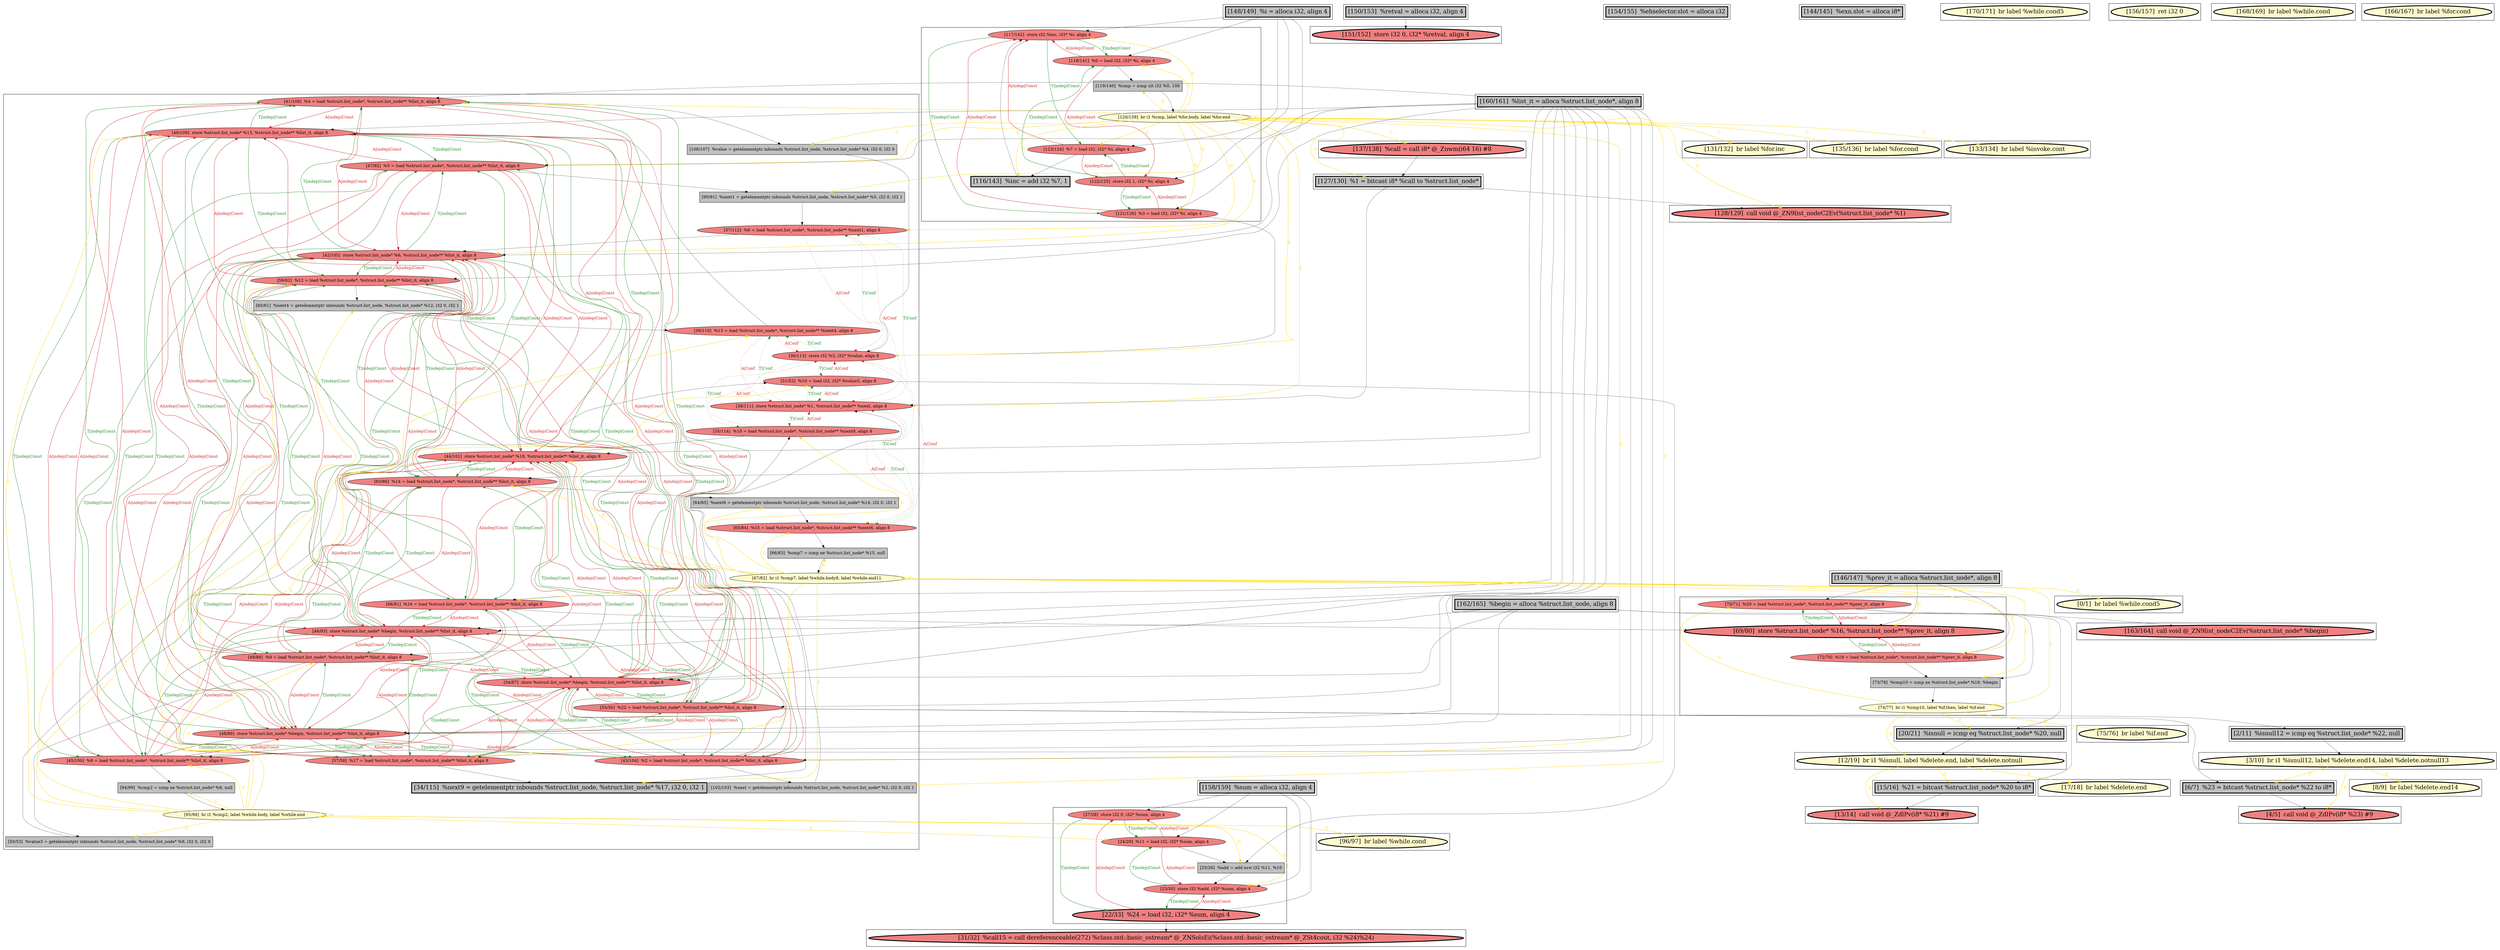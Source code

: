 
digraph G {



node325->node326 [style=solid,color=forestgreen,label="T|indep|Const",penwidth=1.0,fontcolor=forestgreen ]
node364->node381 [style=solid,color=firebrick3,label="A|indep|Const",penwidth=1.0,fontcolor=firebrick3 ]
node379->node372 [style=solid,color=firebrick3,label="A|indep|Const",penwidth=1.0,fontcolor=firebrick3 ]
node381->node364 [style=solid,color=forestgreen,label="T|indep|Const",penwidth=1.0,fontcolor=forestgreen ]
node372->node379 [style=solid,color=forestgreen,label="T|indep|Const",penwidth=1.0,fontcolor=forestgreen ]
node382->node381 [style=solid,color=firebrick3,label="A|indep|Const",penwidth=1.0,fontcolor=firebrick3 ]
node381->node382 [style=solid,color=forestgreen,label="T|indep|Const",penwidth=1.0,fontcolor=forestgreen ]
node385->node380 [style=solid,color=firebrick3,label="A|indep|Const",penwidth=1.0,fontcolor=firebrick3 ]
node327->node329 [style=solid,color=forestgreen,label="T|indep|Const",penwidth=1.0,fontcolor=forestgreen ]
node329->node327 [style=solid,color=firebrick3,label="A|indep|Const",penwidth=1.0,fontcolor=firebrick3 ]
node384->node361 [style=dotted,color=firebrick3,label="A|Conf",penwidth=1.0,fontcolor=firebrick3 ]
node366->node361 [style=dotted,color=firebrick3,label="A|Conf",penwidth=1.0,fontcolor=firebrick3 ]
node369->node364 [style=solid,color=forestgreen,label="T|indep|Const",penwidth=1.0,fontcolor=forestgreen ]
node371->node386 [style=solid,color=firebrick3,label="A|indep|Const",penwidth=1.0,fontcolor=firebrick3 ]
node361->node384 [style=dotted,color=forestgreen,label="T|Conf",penwidth=1.0,fontcolor=forestgreen ]
node325->node323 [style=solid,color=forestgreen,label="T|indep|Const",penwidth=1.0,fontcolor=forestgreen ]
node323->node325 [style=solid,color=firebrick3,label="A|indep|Const",penwidth=1.0,fontcolor=firebrick3 ]
node369->node367 [style=solid,color=forestgreen,label="T|indep|Const",penwidth=1.0,fontcolor=forestgreen ]
node367->node369 [style=solid,color=firebrick3,label="A|indep|Const",penwidth=1.0,fontcolor=firebrick3 ]
node364->node372 [style=solid,color=firebrick3,label="A|indep|Const",penwidth=1.0,fontcolor=firebrick3 ]
node381->node379 [style=solid,color=forestgreen,label="T|indep|Const",penwidth=1.0,fontcolor=forestgreen ]
node361->node359 [style=dotted,color=forestgreen,label="T|Conf",penwidth=1.0,fontcolor=forestgreen ]
node320->node364 [style=solid,color=gold,label="C",penwidth=1.0,fontcolor=gold ]
node379->node381 [style=solid,color=firebrick3,label="A|indep|Const",penwidth=1.0,fontcolor=firebrick3 ]
node331->node330 [style=solid,color=forestgreen,label="T|indep|Const",penwidth=1.0,fontcolor=forestgreen ]
node330->node331 [style=solid,color=firebrick3,label="A|indep|Const",penwidth=1.0,fontcolor=firebrick3 ]
node378->node361 [style=dotted,color=firebrick3,label="A|Conf",penwidth=1.0,fontcolor=firebrick3 ]
node385->node381 [style=solid,color=firebrick3,label="A|indep|Const",penwidth=1.0,fontcolor=firebrick3 ]
node371->node381 [style=solid,color=firebrick3,label="A|indep|Const",penwidth=1.0,fontcolor=firebrick3 ]
node339->node338 [style=solid,color=firebrick3,label="A|indep|Const",penwidth=1.0,fontcolor=firebrick3 ]
node362->node384 [style=dotted,color=forestgreen,label="T|Conf",penwidth=1.0,fontcolor=forestgreen ]
node332->node364 [style=solid,color=black,label="",penwidth=0.5,fontcolor=black ]
node375->node367 [style=solid,color=forestgreen,label="T|indep|Const",penwidth=1.0,fontcolor=forestgreen ]
node332->node379 [style=solid,color=black,label="",penwidth=0.5,fontcolor=black ]
node393->node353 [style=solid,color=black,label="",penwidth=0.5,fontcolor=black ]
node359->node380 [style=solid,color=black,label="",penwidth=0.5,fontcolor=black ]
node366->node368 [style=solid,color=black,label="",penwidth=0.5,fontcolor=black ]
node337->node389 [style=solid,color=gold,label="C",penwidth=1.0,fontcolor=gold ]
node387->node372 [style=solid,color=firebrick3,label="A|indep|Const",penwidth=1.0,fontcolor=firebrick3 ]
node332->node370 [style=solid,color=black,label="",penwidth=0.5,fontcolor=black ]
node375->node364 [style=solid,color=forestgreen,label="T|indep|Const",penwidth=1.0,fontcolor=forestgreen ]
node382->node357 [style=solid,color=black,label="",penwidth=0.5,fontcolor=black ]
node354->node362 [style=solid,color=black,label="",penwidth=0.5,fontcolor=black ]
node321->node325 [style=solid,color=firebrick3,label="A|indep|Const",penwidth=1.0,fontcolor=firebrick3 ]
node326->node325 [style=solid,color=firebrick3,label="A|indep|Const",penwidth=1.0,fontcolor=firebrick3 ]
node369->node371 [style=solid,color=forestgreen,label="T|indep|Const",penwidth=1.0,fontcolor=forestgreen ]
node325->node321 [style=solid,color=forestgreen,label="T|indep|Const",penwidth=1.0,fontcolor=forestgreen ]
node315->node339 [style=solid,color=black,label="",penwidth=0.5,fontcolor=black ]
node321->node322 [style=solid,color=black,label="",penwidth=0.5,fontcolor=black ]
node376->node378 [style=solid,color=black,label="",penwidth=0.5,fontcolor=black ]
node369->node387 [style=solid,color=forestgreen,label="T|indep|Const",penwidth=1.0,fontcolor=forestgreen ]
node387->node369 [style=solid,color=firebrick3,label="A|indep|Const",penwidth=1.0,fontcolor=firebrick3 ]
node396->node311 [style=solid,color=black,label="",penwidth=0.5,fontcolor=black ]
node332->node369 [style=solid,color=black,label="",penwidth=0.5,fontcolor=black ]
node381->node385 [style=solid,color=forestgreen,label="T|indep|Const",penwidth=1.0,fontcolor=forestgreen ]
node387->node363 [style=solid,color=black,label="",penwidth=0.5,fontcolor=black ]
node356->node384 [style=solid,color=black,label="",penwidth=0.5,fontcolor=black ]
node358->node359 [style=solid,color=black,label="",penwidth=0.5,fontcolor=black ]
node395->node396 [style=solid,color=gold,label="C",penwidth=1.0,fontcolor=gold ]
node375->node379 [style=solid,color=forestgreen,label="T|indep|Const",penwidth=1.0,fontcolor=forestgreen ]
node330->node388 [style=solid,color=black,label="",penwidth=0.5,fontcolor=black ]
node389->node390 [style=solid,color=black,label="",penwidth=0.5,fontcolor=black ]
node367->node396 [style=solid,color=black,label="",penwidth=0.5,fontcolor=black ]
node332->node386 [style=solid,color=black,label="",penwidth=0.5,fontcolor=black ]
node384->node381 [style=solid,color=black,label="",penwidth=0.5,fontcolor=black ]
node374->node338 [style=solid,color=gold,label="C",penwidth=1.0,fontcolor=gold ]
node377->node373 [style=solid,color=gold,label="C",penwidth=1.0,fontcolor=gold ]
node377->node365 [style=solid,color=gold,label="C",penwidth=1.0,fontcolor=gold ]
node375->node370 [style=solid,color=forestgreen,label="T|indep|Const",penwidth=1.0,fontcolor=forestgreen ]
node370->node375 [style=solid,color=firebrick3,label="A|indep|Const",penwidth=1.0,fontcolor=firebrick3 ]
node386->node383 [style=solid,color=forestgreen,label="T|indep|Const",penwidth=1.0,fontcolor=forestgreen ]
node332->node387 [style=solid,color=black,label="",penwidth=0.5,fontcolor=black ]
node320->node361 [style=solid,color=gold,label="C",penwidth=1.0,fontcolor=gold ]
node332->node381 [style=solid,color=black,label="",penwidth=0.5,fontcolor=black ]
node329->node331 [style=solid,color=firebrick3,label="A|indep|Const",penwidth=1.0,fontcolor=firebrick3 ]
node367->node375 [style=solid,color=firebrick3,label="A|indep|Const",penwidth=1.0,fontcolor=firebrick3 ]
node324->node326 [style=solid,color=forestgreen,label="T|indep|Const",penwidth=1.0,fontcolor=forestgreen ]
node383->node381 [style=solid,color=firebrick3,label="A|indep|Const",penwidth=1.0,fontcolor=firebrick3 ]
node382->node369 [style=solid,color=firebrick3,label="A|indep|Const",penwidth=1.0,fontcolor=firebrick3 ]
node367->node381 [style=solid,color=firebrick3,label="A|indep|Const",penwidth=1.0,fontcolor=firebrick3 ]
node380->node373 [style=solid,color=forestgreen,label="T|indep|Const",penwidth=1.0,fontcolor=forestgreen ]
node378->node362 [style=dotted,color=firebrick3,label="A|Conf",penwidth=1.0,fontcolor=firebrick3 ]
node370->node380 [style=solid,color=firebrick3,label="A|indep|Const",penwidth=1.0,fontcolor=firebrick3 ]
node362->node378 [style=dotted,color=forestgreen,label="T|Conf",penwidth=1.0,fontcolor=forestgreen ]
node382->node386 [style=solid,color=firebrick3,label="A|indep|Const",penwidth=1.0,fontcolor=firebrick3 ]
node372->node364 [style=solid,color=forestgreen,label="T|indep|Const",penwidth=1.0,fontcolor=forestgreen ]
node382->node372 [style=solid,color=firebrick3,label="A|indep|Const",penwidth=1.0,fontcolor=firebrick3 ]
node360->node362 [style=dotted,color=firebrick3,label="A|Conf",penwidth=1.0,fontcolor=firebrick3 ]
node380->node371 [style=solid,color=forestgreen,label="T|indep|Const",penwidth=1.0,fontcolor=forestgreen ]
node369->node383 [style=solid,color=forestgreen,label="T|indep|Const",penwidth=1.0,fontcolor=forestgreen ]
node320->node325 [style=solid,color=gold,label="C",penwidth=1.0,fontcolor=gold ]
node344->node335 [style=solid,color=black,label="",penwidth=0.5,fontcolor=black ]
node383->node372 [style=solid,color=firebrick3,label="A|indep|Const",penwidth=1.0,fontcolor=firebrick3 ]
node387->node375 [style=solid,color=firebrick3,label="A|indep|Const",penwidth=1.0,fontcolor=firebrick3 ]
node380->node367 [style=solid,color=forestgreen,label="T|indep|Const",penwidth=1.0,fontcolor=forestgreen ]
node386->node385 [style=solid,color=forestgreen,label="T|indep|Const",penwidth=1.0,fontcolor=forestgreen ]
node373->node381 [style=solid,color=firebrick3,label="A|indep|Const",penwidth=1.0,fontcolor=firebrick3 ]
node382->node375 [style=solid,color=firebrick3,label="A|indep|Const",penwidth=1.0,fontcolor=firebrick3 ]
node386->node379 [style=solid,color=forestgreen,label="T|indep|Const",penwidth=1.0,fontcolor=forestgreen ]
node320->node351 [style=solid,color=gold,label="C",penwidth=1.0,fontcolor=gold ]
node377->node363 [style=solid,color=gold,label="C",penwidth=1.0,fontcolor=gold ]
node385->node386 [style=solid,color=firebrick3,label="A|indep|Const",penwidth=1.0,fontcolor=firebrick3 ]
node316->node325 [style=solid,color=black,label="",penwidth=0.5,fontcolor=black ]
node386->node370 [style=solid,color=forestgreen,label="T|indep|Const",penwidth=1.0,fontcolor=forestgreen ]
node352->node393 [style=solid,color=black,label="",penwidth=0.5,fontcolor=black ]
node320->node354 [style=solid,color=gold,label="C",penwidth=1.0,fontcolor=gold ]
node370->node386 [style=solid,color=firebrick3,label="A|indep|Const",penwidth=1.0,fontcolor=firebrick3 ]
node379->node380 [style=solid,color=firebrick3,label="A|indep|Const",penwidth=1.0,fontcolor=firebrick3 ]
node369->node373 [style=solid,color=forestgreen,label="T|indep|Const",penwidth=1.0,fontcolor=forestgreen ]
node380->node370 [style=solid,color=forestgreen,label="T|indep|Const",penwidth=1.0,fontcolor=forestgreen ]
node380->node364 [style=solid,color=forestgreen,label="T|indep|Const",penwidth=1.0,fontcolor=forestgreen ]
node380->node387 [style=solid,color=forestgreen,label="T|indep|Const",penwidth=1.0,fontcolor=forestgreen ]
node332->node371 [style=solid,color=black,label="",penwidth=0.5,fontcolor=black ]
node373->node369 [style=solid,color=firebrick3,label="A|indep|Const",penwidth=1.0,fontcolor=firebrick3 ]
node379->node375 [style=solid,color=firebrick3,label="A|indep|Const",penwidth=1.0,fontcolor=firebrick3 ]
node320->node323 [style=solid,color=gold,label="C",penwidth=1.0,fontcolor=gold ]
node375->node373 [style=solid,color=forestgreen,label="T|indep|Const",penwidth=1.0,fontcolor=forestgreen ]
node327->node330 [style=solid,color=forestgreen,label="T|indep|Const",penwidth=1.0,fontcolor=forestgreen ]
node371->node380 [style=solid,color=firebrick3,label="A|indep|Const",penwidth=1.0,fontcolor=firebrick3 ]
node360->node361 [style=dotted,color=firebrick3,label="A|Conf",penwidth=1.0,fontcolor=firebrick3 ]
node374->node336 [style=solid,color=gold,label="C",penwidth=1.0,fontcolor=gold ]
node386->node367 [style=solid,color=forestgreen,label="T|indep|Const",penwidth=1.0,fontcolor=forestgreen ]
node320->node357 [style=solid,color=gold,label="C",penwidth=1.0,fontcolor=gold ]
node380->node379 [style=solid,color=forestgreen,label="T|indep|Const",penwidth=1.0,fontcolor=forestgreen ]
node383->node369 [style=solid,color=firebrick3,label="A|indep|Const",penwidth=1.0,fontcolor=firebrick3 ]
node390->node394 [style=solid,color=gold,label="C",penwidth=1.0,fontcolor=gold ]
node316->node323 [style=solid,color=black,label="",penwidth=0.5,fontcolor=black ]
node318->node395 [style=solid,color=black,label="",penwidth=0.5,fontcolor=black ]
node377->node377 [style=solid,color=gold,label="C",penwidth=1.0,fontcolor=gold ]
node368->node374 [style=solid,color=black,label="",penwidth=0.5,fontcolor=black ]
node362->node366 [style=dotted,color=forestgreen,label="T|Conf",penwidth=1.0,fontcolor=forestgreen ]
node395->node342 [style=solid,color=gold,label="C",penwidth=1.0,fontcolor=gold ]
node386->node382 [style=solid,color=forestgreen,label="T|indep|Const",penwidth=1.0,fontcolor=forestgreen ]
node320->node380 [style=solid,color=gold,label="C",penwidth=1.0,fontcolor=gold ]
node320->node322 [style=solid,color=gold,label="C",penwidth=1.0,fontcolor=gold ]
node385->node369 [style=solid,color=firebrick3,label="A|indep|Const",penwidth=1.0,fontcolor=firebrick3 ]
node373->node375 [style=solid,color=firebrick3,label="A|indep|Const",penwidth=1.0,fontcolor=firebrick3 ]
node366->node362 [style=dotted,color=firebrick3,label="A|Conf",penwidth=1.0,fontcolor=firebrick3 ]
node372->node387 [style=solid,color=forestgreen,label="T|indep|Const",penwidth=1.0,fontcolor=forestgreen ]
node316->node324 [style=solid,color=black,label="",penwidth=0.5,fontcolor=black ]
node372->node383 [style=solid,color=forestgreen,label="T|indep|Const",penwidth=1.0,fontcolor=forestgreen ]
node320->node321 [style=solid,color=gold,label="C",penwidth=1.0,fontcolor=gold ]
node383->node358 [style=solid,color=black,label="",penwidth=0.5,fontcolor=black ]
node374->node374 [style=solid,color=gold,label="C",penwidth=1.0,fontcolor=gold ]
node320->node382 [style=solid,color=gold,label="C",penwidth=1.0,fontcolor=gold ]
node364->node369 [style=solid,color=firebrick3,label="A|indep|Const",penwidth=1.0,fontcolor=firebrick3 ]
node338->node336 [style=solid,color=forestgreen,label="T|indep|Const",penwidth=1.0,fontcolor=forestgreen ]
node375->node383 [style=solid,color=forestgreen,label="T|indep|Const",penwidth=1.0,fontcolor=forestgreen ]
node374->node372 [style=solid,color=gold,label="C",penwidth=1.0,fontcolor=gold ]
node320->node347 [style=solid,color=gold,label="C",penwidth=1.0,fontcolor=gold ]
node332->node382 [style=solid,color=black,label="",penwidth=0.5,fontcolor=black ]
node320->node353 [style=solid,color=gold,label="C",penwidth=1.0,fontcolor=gold ]
node377->node379 [style=solid,color=gold,label="C",penwidth=1.0,fontcolor=gold ]
node369->node382 [style=solid,color=forestgreen,label="T|indep|Const",penwidth=1.0,fontcolor=forestgreen ]
node374->node366 [style=solid,color=gold,label="C",penwidth=1.0,fontcolor=gold ]
node320->node352 [style=solid,color=gold,label="C",penwidth=1.0,fontcolor=gold ]
node374->node341 [style=solid,color=gold,label="C",penwidth=1.0,fontcolor=gold ]
node374->node335 [style=solid,color=gold,label="C",penwidth=1.0,fontcolor=gold ]
node361->node378 [style=dotted,color=forestgreen,label="T|Conf",penwidth=1.0,fontcolor=forestgreen ]
node320->node393 [style=solid,color=gold,label="C",penwidth=1.0,fontcolor=gold ]
node320->node358 [style=solid,color=gold,label="C",penwidth=1.0,fontcolor=gold ]
node332->node385 [style=solid,color=black,label="",penwidth=0.5,fontcolor=black ]
node355->node366 [style=solid,color=black,label="",penwidth=0.5,fontcolor=black ]
node337->node333 [style=solid,color=gold,label="C",penwidth=1.0,fontcolor=gold ]
node390->node314 [style=solid,color=gold,label="C",penwidth=1.0,fontcolor=gold ]
node367->node380 [style=solid,color=firebrick3,label="A|indep|Const",penwidth=1.0,fontcolor=firebrick3 ]
node365->node377 [style=solid,color=black,label="",penwidth=0.5,fontcolor=black ]
node374->node337 [style=solid,color=gold,label="C",penwidth=1.0,fontcolor=gold ]
node374->node376 [style=solid,color=gold,label="C",penwidth=1.0,fontcolor=gold ]
node373->node356 [style=solid,color=black,label="",penwidth=0.5,fontcolor=black ]
node322->node325 [style=solid,color=black,label="",penwidth=0.5,fontcolor=black ]
node374->node355 [style=solid,color=gold,label="C",penwidth=1.0,fontcolor=gold ]
node377->node360 [style=solid,color=gold,label="C",penwidth=1.0,fontcolor=gold ]
node381->node370 [style=solid,color=forestgreen,label="T|indep|Const",penwidth=1.0,fontcolor=forestgreen ]
node320->node362 [style=solid,color=gold,label="C",penwidth=1.0,fontcolor=gold ]
node374->node370 [style=solid,color=gold,label="C",penwidth=1.0,fontcolor=gold ]
node387->node386 [style=solid,color=firebrick3,label="A|indep|Const",penwidth=1.0,fontcolor=firebrick3 ]
node377->node384 [style=solid,color=gold,label="C",penwidth=1.0,fontcolor=gold ]
node326->node324 [style=solid,color=firebrick3,label="A|indep|Const",penwidth=1.0,fontcolor=firebrick3 ]
node377->node328 [style=solid,color=gold,label="C",penwidth=1.0,fontcolor=gold ]
node346->node329 [style=solid,color=black,label="",penwidth=0.5,fontcolor=black ]
node357->node361 [style=solid,color=black,label="",penwidth=0.5,fontcolor=black ]
node395->node311 [style=solid,color=gold,label="C",penwidth=1.0,fontcolor=gold ]
node381->node383 [style=solid,color=forestgreen,label="T|indep|Const",penwidth=1.0,fontcolor=forestgreen ]
node377->node349 [style=solid,color=gold,label="C",penwidth=1.0,fontcolor=gold ]
node359->node361 [style=dotted,color=firebrick3,label="A|Conf",penwidth=1.0,fontcolor=firebrick3 ]
node320->node383 [style=solid,color=gold,label="C",penwidth=1.0,fontcolor=gold ]
node385->node372 [style=solid,color=firebrick3,label="A|indep|Const",penwidth=1.0,fontcolor=firebrick3 ]
node377->node329 [style=solid,color=gold,label="C",penwidth=1.0,fontcolor=gold ]
node361->node360 [style=dotted,color=forestgreen,label="T|Conf",penwidth=1.0,fontcolor=forestgreen ]
node337->node390 [style=solid,color=gold,label="C",penwidth=1.0,fontcolor=gold ]
node324->node321 [style=solid,color=forestgreen,label="T|indep|Const",penwidth=1.0,fontcolor=forestgreen ]
node381->node367 [style=solid,color=forestgreen,label="T|indep|Const",penwidth=1.0,fontcolor=forestgreen ]
node316->node326 [style=solid,color=black,label="",penwidth=0.5,fontcolor=black ]
node337->node339 [style=solid,color=gold,label="C",penwidth=1.0,fontcolor=gold ]
node373->node372 [style=solid,color=firebrick3,label="A|indep|Const",penwidth=1.0,fontcolor=firebrick3 ]
node332->node375 [style=solid,color=black,label="",penwidth=0.5,fontcolor=black ]
node377->node381 [style=solid,color=gold,label="C",penwidth=1.0,fontcolor=gold ]
node331->node329 [style=solid,color=forestgreen,label="T|indep|Const",penwidth=1.0,fontcolor=forestgreen ]
node377->node331 [style=solid,color=gold,label="C",penwidth=1.0,fontcolor=gold ]
node390->node392 [style=solid,color=gold,label="C",penwidth=1.0,fontcolor=gold ]
node369->node385 [style=solid,color=forestgreen,label="T|indep|Const",penwidth=1.0,fontcolor=forestgreen ]
node386->node373 [style=solid,color=forestgreen,label="T|indep|Const",penwidth=1.0,fontcolor=forestgreen ]
node372->node385 [style=solid,color=forestgreen,label="T|indep|Const",penwidth=1.0,fontcolor=forestgreen ]
node379->node386 [style=solid,color=firebrick3,label="A|indep|Const",penwidth=1.0,fontcolor=firebrick3 ]
node372->node382 [style=solid,color=forestgreen,label="T|indep|Const",penwidth=1.0,fontcolor=forestgreen ]
node370->node355 [style=solid,color=black,label="",penwidth=0.5,fontcolor=black ]
node335->node337 [style=solid,color=black,label="",penwidth=0.5,fontcolor=black ]
node383->node375 [style=solid,color=firebrick3,label="A|indep|Const",penwidth=1.0,fontcolor=firebrick3 ]
node362->node359 [style=dotted,color=forestgreen,label="T|Conf",penwidth=1.0,fontcolor=forestgreen ]
node385->node338 [style=solid,color=black,label="",penwidth=0.5,fontcolor=black ]
node316->node321 [style=solid,color=black,label="",penwidth=0.5,fontcolor=black ]
node377->node387 [style=solid,color=gold,label="C",penwidth=1.0,fontcolor=gold ]
node379->node369 [style=solid,color=firebrick3,label="A|indep|Const",penwidth=1.0,fontcolor=firebrick3 ]
node344->node386 [style=solid,color=black,label="",penwidth=0.5,fontcolor=black ]
node320->node350 [style=solid,color=gold,label="C",penwidth=1.0,fontcolor=gold ]
node375->node382 [style=solid,color=forestgreen,label="T|indep|Const",penwidth=1.0,fontcolor=forestgreen ]
node369->node379 [style=solid,color=forestgreen,label="T|indep|Const",penwidth=1.0,fontcolor=forestgreen ]
node380->node385 [style=solid,color=forestgreen,label="T|indep|Const",penwidth=1.0,fontcolor=forestgreen ]
node387->node380 [style=solid,color=firebrick3,label="A|indep|Const",penwidth=1.0,fontcolor=firebrick3 ]
node373->node380 [style=solid,color=firebrick3,label="A|indep|Const",penwidth=1.0,fontcolor=firebrick3 ]
node361->node366 [style=dotted,color=forestgreen,label="T|Conf",penwidth=1.0,fontcolor=forestgreen ]
node364->node375 [style=solid,color=firebrick3,label="A|indep|Const",penwidth=1.0,fontcolor=firebrick3 ]
node320->node320 [style=solid,color=gold,label="C",penwidth=1.0,fontcolor=gold ]
node320->node319 [style=solid,color=gold,label="C",penwidth=1.0,fontcolor=gold ]
node344->node375 [style=solid,color=black,label="",penwidth=0.5,fontcolor=black ]
node367->node386 [style=solid,color=firebrick3,label="A|indep|Const",penwidth=1.0,fontcolor=firebrick3 ]
node367->node372 [style=solid,color=firebrick3,label="A|indep|Const",penwidth=1.0,fontcolor=firebrick3 ]
node319->node320 [style=solid,color=black,label="",penwidth=0.5,fontcolor=black ]
node387->node381 [style=solid,color=firebrick3,label="A|indep|Const",penwidth=1.0,fontcolor=firebrick3 ]
node374->node385 [style=solid,color=gold,label="C",penwidth=1.0,fontcolor=gold ]
node364->node386 [style=solid,color=firebrick3,label="A|indep|Const",penwidth=1.0,fontcolor=firebrick3 ]
node386->node371 [style=solid,color=forestgreen,label="T|indep|Const",penwidth=1.0,fontcolor=forestgreen ]
node321->node324 [style=solid,color=firebrick3,label="A|indep|Const",penwidth=1.0,fontcolor=firebrick3 ]
node386->node364 [style=solid,color=forestgreen,label="T|indep|Const",penwidth=1.0,fontcolor=forestgreen ]
node371->node372 [style=solid,color=firebrick3,label="A|indep|Const",penwidth=1.0,fontcolor=firebrick3 ]
node364->node380 [style=solid,color=firebrick3,label="A|indep|Const",penwidth=1.0,fontcolor=firebrick3 ]
node383->node386 [style=solid,color=firebrick3,label="A|indep|Const",penwidth=1.0,fontcolor=firebrick3 ]
node320->node359 [style=solid,color=gold,label="C",penwidth=1.0,fontcolor=gold ]
node330->node327 [style=solid,color=firebrick3,label="A|indep|Const",penwidth=1.0,fontcolor=firebrick3 ]
node364->node354 [style=solid,color=black,label="",penwidth=0.5,fontcolor=black ]
node377->node356 [style=solid,color=gold,label="C",penwidth=1.0,fontcolor=gold ]
node320->node326 [style=solid,color=gold,label="C",penwidth=1.0,fontcolor=gold ]
node323->node362 [style=solid,color=black,label="",penwidth=0.5,fontcolor=black ]
node386->node387 [style=solid,color=forestgreen,label="T|indep|Const",penwidth=1.0,fontcolor=forestgreen ]
node323->node324 [style=solid,color=firebrick3,label="A|indep|Const",penwidth=1.0,fontcolor=firebrick3 ]
node374->node371 [style=solid,color=gold,label="C",penwidth=1.0,fontcolor=gold ]
node374->node368 [style=solid,color=gold,label="C",penwidth=1.0,fontcolor=gold ]
node346->node330 [style=solid,color=black,label="",penwidth=0.5,fontcolor=black ]
node329->node328 [style=solid,color=black,label="",penwidth=0.5,fontcolor=black ]
node326->node319 [style=solid,color=black,label="",penwidth=0.5,fontcolor=black ]
node324->node323 [style=solid,color=forestgreen,label="T|indep|Const",penwidth=1.0,fontcolor=forestgreen ]
node339->node314 [style=solid,color=black,label="",penwidth=0.5,fontcolor=black ]
node393->node361 [style=solid,color=black,label="",penwidth=0.5,fontcolor=black ]
node374->node378 [style=solid,color=gold,label="C",penwidth=1.0,fontcolor=gold ]
node315->node336 [style=solid,color=black,label="",penwidth=0.5,fontcolor=black ]
node338->node339 [style=solid,color=forestgreen,label="T|indep|Const",penwidth=1.0,fontcolor=forestgreen ]
node336->node335 [style=solid,color=black,label="",penwidth=0.5,fontcolor=black ]
node332->node372 [style=solid,color=black,label="",penwidth=0.5,fontcolor=black ]
node360->node328 [style=solid,color=black,label="",penwidth=0.5,fontcolor=black ]
node372->node371 [style=solid,color=forestgreen,label="T|indep|Const",penwidth=1.0,fontcolor=forestgreen ]
node367->node318 [style=solid,color=black,label="",penwidth=0.5,fontcolor=black ]
node328->node331 [style=solid,color=black,label="",penwidth=0.5,fontcolor=black ]
node315->node338 [style=solid,color=black,label="",penwidth=0.5,fontcolor=black ]
node332->node373 [style=solid,color=black,label="",penwidth=0.5,fontcolor=black ]
node336->node338 [style=solid,color=firebrick3,label="A|indep|Const",penwidth=1.0,fontcolor=firebrick3 ]
node375->node385 [style=solid,color=forestgreen,label="T|indep|Const",penwidth=1.0,fontcolor=forestgreen ]
node344->node369 [style=solid,color=black,label="",penwidth=0.5,fontcolor=black ]
node370->node381 [style=solid,color=firebrick3,label="A|indep|Const",penwidth=1.0,fontcolor=firebrick3 ]
node346->node327 [style=solid,color=black,label="",penwidth=0.5,fontcolor=black ]
node332->node383 [style=solid,color=black,label="",penwidth=0.5,fontcolor=black ]
node332->node380 [style=solid,color=black,label="",penwidth=0.5,fontcolor=black ]
node314->node394 [style=solid,color=black,label="",penwidth=0.5,fontcolor=black ]
node375->node387 [style=solid,color=forestgreen,label="T|indep|Const",penwidth=1.0,fontcolor=forestgreen ]
node332->node367 [style=solid,color=black,label="",penwidth=0.5,fontcolor=black ]
node378->node372 [style=solid,color=black,label="",penwidth=0.5,fontcolor=black ]
node359->node362 [style=dotted,color=firebrick3,label="A|Conf",penwidth=1.0,fontcolor=firebrick3 ]
node373->node386 [style=solid,color=firebrick3,label="A|indep|Const",penwidth=1.0,fontcolor=firebrick3 ]
node372->node370 [style=solid,color=forestgreen,label="T|indep|Const",penwidth=1.0,fontcolor=forestgreen ]
node371->node369 [style=solid,color=firebrick3,label="A|indep|Const",penwidth=1.0,fontcolor=firebrick3 ]
node380->node383 [style=solid,color=forestgreen,label="T|indep|Const",penwidth=1.0,fontcolor=forestgreen ]
node370->node372 [style=solid,color=firebrick3,label="A|indep|Const",penwidth=1.0,fontcolor=firebrick3 ]
node346->node331 [style=solid,color=black,label="",penwidth=0.5,fontcolor=black ]
node344->node345 [style=solid,color=black,label="",penwidth=0.5,fontcolor=black ]
node372->node367 [style=solid,color=forestgreen,label="T|indep|Const",penwidth=1.0,fontcolor=forestgreen ]
node382->node380 [style=solid,color=firebrick3,label="A|indep|Const",penwidth=1.0,fontcolor=firebrick3 ]
node371->node376 [style=solid,color=black,label="",penwidth=0.5,fontcolor=black ]
node380->node382 [style=solid,color=forestgreen,label="T|indep|Const",penwidth=1.0,fontcolor=forestgreen ]
node385->node375 [style=solid,color=firebrick3,label="A|indep|Const",penwidth=1.0,fontcolor=firebrick3 ]
node375->node371 [style=solid,color=forestgreen,label="T|indep|Const",penwidth=1.0,fontcolor=forestgreen ]
node362->node360 [style=dotted,color=forestgreen,label="T|Conf",penwidth=1.0,fontcolor=forestgreen ]
node379->node365 [style=solid,color=black,label="",penwidth=0.5,fontcolor=black ]
node371->node375 [style=solid,color=firebrick3,label="A|indep|Const",penwidth=1.0,fontcolor=firebrick3 ]
node381->node387 [style=solid,color=forestgreen,label="T|indep|Const",penwidth=1.0,fontcolor=forestgreen ]
node384->node362 [style=dotted,color=firebrick3,label="A|Conf",penwidth=1.0,fontcolor=firebrick3 ]
node369->node370 [style=solid,color=forestgreen,label="T|indep|Const",penwidth=1.0,fontcolor=forestgreen ]
node313->node340 [style=solid,color=black,label="",penwidth=0.5,fontcolor=black ]
node381->node373 [style=solid,color=forestgreen,label="T|indep|Const",penwidth=1.0,fontcolor=forestgreen ]
node370->node369 [style=solid,color=firebrick3,label="A|indep|Const",penwidth=1.0,fontcolor=firebrick3 ]
node381->node371 [style=solid,color=forestgreen,label="T|indep|Const",penwidth=1.0,fontcolor=forestgreen ]
node363->node360 [style=solid,color=black,label="",penwidth=0.5,fontcolor=black ]
node372->node373 [style=solid,color=forestgreen,label="T|indep|Const",penwidth=1.0,fontcolor=forestgreen ]
node383->node380 [style=solid,color=firebrick3,label="A|indep|Const",penwidth=1.0,fontcolor=firebrick3 ]
node339->node389 [style=solid,color=black,label="",penwidth=0.5,fontcolor=black ]


subgraph cluster37 {


node396 [penwidth=3.0,fontsize=20,fillcolor=grey,label="[6/7]  %23 = bitcast %struct.list_node* %22 to i8*",shape=rectangle,style=filled ]



}

subgraph cluster36 {


node395 [penwidth=3.0,fontsize=20,fillcolor=lemonchiffon,label="[3/10]  br i1 %isnull12, label %delete.end14, label %delete.notnull13",shape=ellipse,style=filled ]



}

subgraph cluster15 {


node341 [penwidth=3.0,fontsize=20,fillcolor=lemonchiffon,label="[0/1]  br label %while.cond5",shape=ellipse,style=filled ]



}

subgraph cluster35 {


node394 [penwidth=3.0,fontsize=20,fillcolor=lightcoral,label="[13/14]  call void @_ZdlPv(i8* %21) #9",shape=ellipse,style=filled ]



}

subgraph cluster11 {


node333 [penwidth=3.0,fontsize=20,fillcolor=lemonchiffon,label="[75/76]  br label %if.end",shape=ellipse,style=filled ]



}

subgraph cluster19 {


node345 [penwidth=3.0,fontsize=20,fillcolor=lightcoral,label="[163/164]  call void @_ZN9list_nodeC2Ev(%struct.list_node* %begin)",shape=ellipse,style=filled ]



}

subgraph cluster9 {


node331 [fillcolor=lightcoral,label="[23/30]  store i32 %add, i32* %sum, align 4",shape=ellipse,style=filled ]
node330 [penwidth=3.0,fontsize=20,fillcolor=lightcoral,label="[22/33]  %24 = load i32, i32* %sum, align 4",shape=ellipse,style=filled ]
node329 [fillcolor=lightcoral,label="[24/29]  %11 = load i32, i32* %sum, align 4",shape=ellipse,style=filled ]
node327 [fillcolor=lightcoral,label="[27/28]  store i32 0, i32* %sum, align 4",shape=ellipse,style=filled ]
node328 [fillcolor=grey,label="[25/26]  %add = add nsw i32 %11, %10",shape=rectangle,style=filled ]



}

subgraph cluster8 {


node326 [fillcolor=lightcoral,label="[118/141]  %0 = load i32, i32* %i, align 4",shape=ellipse,style=filled ]
node325 [fillcolor=lightcoral,label="[117/142]  store i32 %inc, i32* %i, align 4",shape=ellipse,style=filled ]
node319 [fillcolor=grey,label="[119/140]  %cmp = icmp ult i32 %0, 100",shape=rectangle,style=filled ]
node321 [fillcolor=lightcoral,label="[123/124]  %7 = load i32, i32* %i, align 4",shape=ellipse,style=filled ]
node320 [fillcolor=lemonchiffon,label="[120/139]  br i1 %cmp, label %for.body, label %for.end",shape=ellipse,style=filled ]
node323 [fillcolor=lightcoral,label="[121/126]  %3 = load i32, i32* %i, align 4",shape=ellipse,style=filled ]
node322 [penwidth=3.0,fontsize=20,fillcolor=grey,label="[116/143]  %inc = add i32 %7, 1",shape=rectangle,style=filled ]
node324 [fillcolor=lightcoral,label="[122/125]  store i32 1, i32* %i, align 4",shape=ellipse,style=filled ]



}

subgraph cluster10 {


node332 [penwidth=3.0,fontsize=20,fillcolor=grey,label="[160/161]  %list_it = alloca %struct.list_node*, align 8",shape=rectangle,style=filled ]



}

subgraph cluster23 {


node349 [penwidth=3.0,fontsize=20,fillcolor=lemonchiffon,label="[96/97]  br label %while.cond",shape=ellipse,style=filled ]



}

subgraph cluster7 {


node318 [penwidth=3.0,fontsize=20,fillcolor=grey,label="[2/11]  %isnull12 = icmp eq %struct.list_node* %22, null",shape=rectangle,style=filled ]



}

subgraph cluster14 {


node340 [penwidth=3.0,fontsize=20,fillcolor=lightcoral,label="[151/152]  store i32 0, i32* %retval, align 4",shape=ellipse,style=filled ]



}

subgraph cluster6 {


node317 [penwidth=3.0,fontsize=20,fillcolor=grey,label="[154/155]  %ehselector.slot = alloca i32",shape=rectangle,style=filled ]



}

subgraph cluster30 {


node389 [penwidth=3.0,fontsize=20,fillcolor=grey,label="[20/21]  %isnull = icmp eq %struct.list_node* %20, null",shape=rectangle,style=filled ]



}

subgraph cluster31 {


node390 [penwidth=3.0,fontsize=20,fillcolor=lemonchiffon,label="[12/19]  br i1 %isnull, label %delete.end, label %delete.notnull",shape=ellipse,style=filled ]



}

subgraph cluster0 {


node311 [penwidth=3.0,fontsize=20,fillcolor=lightcoral,label="[4/5]  call void @_ZdlPv(i8* %23) #9",shape=ellipse,style=filled ]



}

subgraph cluster13 {


node339 [fillcolor=lightcoral,label="[70/71]  %20 = load %struct.list_node*, %struct.list_node** %prev_it, align 8",shape=ellipse,style=filled ]
node338 [penwidth=3.0,fontsize=20,fillcolor=lightcoral,label="[69/80]  store %struct.list_node* %16, %struct.list_node** %prev_it, align 8",shape=ellipse,style=filled ]
node337 [fillcolor=lemonchiffon,label="[74/77]  br i1 %cmp10, label %if.then, label %if.end",shape=ellipse,style=filled ]
node335 [fillcolor=grey,label="[73/78]  %cmp10 = icmp ne %struct.list_node* %19, %begin",shape=rectangle,style=filled ]
node336 [fillcolor=lightcoral,label="[72/79]  %19 = load %struct.list_node*, %struct.list_node** %prev_it, align 8",shape=ellipse,style=filled ]



}

subgraph cluster5 {


node316 [penwidth=3.0,fontsize=20,fillcolor=grey,label="[148/149]  %i = alloca i32, align 4",shape=rectangle,style=filled ]



}

subgraph cluster1 {


node312 [penwidth=3.0,fontsize=20,fillcolor=grey,label="[144/145]  %exn.slot = alloca i8*",shape=rectangle,style=filled ]



}

subgraph cluster32 {


node391 [penwidth=3.0,fontsize=20,fillcolor=lemonchiffon,label="[170/171]  br label %while.cond5",shape=ellipse,style=filled ]



}

subgraph cluster3 {


node314 [penwidth=3.0,fontsize=20,fillcolor=grey,label="[15/16]  %21 = bitcast %struct.list_node* %20 to i8*",shape=rectangle,style=filled ]



}

subgraph cluster4 {


node315 [penwidth=3.0,fontsize=20,fillcolor=grey,label="[146/147]  %prev_it = alloca %struct.list_node*, align 8",shape=rectangle,style=filled ]



}

subgraph cluster17 {


node343 [penwidth=3.0,fontsize=20,fillcolor=lemonchiffon,label="[156/157]  ret i32 0",shape=ellipse,style=filled ]



}

subgraph cluster16 {


node342 [penwidth=3.0,fontsize=20,fillcolor=lemonchiffon,label="[8/9]  br label %delete.end14",shape=ellipse,style=filled ]



}

subgraph cluster2 {


node313 [penwidth=3.0,fontsize=20,fillcolor=grey,label="[150/153]  %retval = alloca i32, align 4",shape=rectangle,style=filled ]



}

subgraph cluster34 {


node393 [penwidth=3.0,fontsize=20,fillcolor=grey,label="[127/130]  %1 = bitcast i8* %call to %struct.list_node*",shape=rectangle,style=filled ]



}

subgraph cluster22 {


node348 [penwidth=3.0,fontsize=20,fillcolor=lemonchiffon,label="[168/169]  br label %while.cond",shape=ellipse,style=filled ]



}

subgraph cluster25 {


node351 [penwidth=3.0,fontsize=20,fillcolor=lemonchiffon,label="[131/132]  br label %for.inc",shape=ellipse,style=filled ]



}

subgraph cluster18 {


node344 [penwidth=3.0,fontsize=20,fillcolor=grey,label="[162/165]  %begin = alloca %struct.list_node, align 8",shape=rectangle,style=filled ]



}

subgraph cluster29 {


node388 [penwidth=3.0,fontsize=20,fillcolor=lightcoral,label="[31/32]  %call15 = call dereferenceable(272) %class.std::basic_ostream* @_ZNSolsEi(%class.std::basic_ostream* @_ZSt4cout, i32 %24)%24)",shape=ellipse,style=filled ]



}

subgraph cluster20 {


node346 [penwidth=3.0,fontsize=20,fillcolor=grey,label="[158/159]  %sum = alloca i32, align 4",shape=rectangle,style=filled ]



}

subgraph cluster26 {


node352 [penwidth=3.0,fontsize=20,fillcolor=lightcoral,label="[137/138]  %call = call i8* @_Znwm(i64 16) #8",shape=ellipse,style=filled ]



}

subgraph cluster24 {


node350 [penwidth=3.0,fontsize=20,fillcolor=lemonchiffon,label="[133/134]  br label %invoke.cont",shape=ellipse,style=filled ]



}

subgraph cluster28 {


node384 [fillcolor=lightcoral,label="[39/110]  %13 = load %struct.list_node*, %struct.list_node** %next4, align 8",shape=ellipse,style=filled ]
node383 [fillcolor=lightcoral,label="[47/92]  %5 = load %struct.list_node*, %struct.list_node** %list_it, align 8",shape=ellipse,style=filled ]
node381 [fillcolor=lightcoral,label="[40/109]  store %struct.list_node* %13, %struct.list_node** %list_it, align 8",shape=ellipse,style=filled ]
node380 [fillcolor=lightcoral,label="[42/105]  store %struct.list_node* %6, %struct.list_node** %list_it, align 8",shape=ellipse,style=filled ]
node382 [fillcolor=lightcoral,label="[43/104]  %2 = load %struct.list_node*, %struct.list_node** %list_it, align 8",shape=ellipse,style=filled ]
node376 [penwidth=3.0,fontsize=20,fillcolor=grey,label="[34/115]  %next9 = getelementptr inbounds %struct.list_node, %struct.list_node* %17, i32 0, i32 1",shape=rectangle,style=filled ]
node374 [fillcolor=lemonchiffon,label="[67/82]  br i1 %cmp7, label %while.body8, label %while.end11",shape=ellipse,style=filled ]
node373 [fillcolor=lightcoral,label="[59/62]  %12 = load %struct.list_node*, %struct.list_node** %list_it, align 8",shape=ellipse,style=filled ]
node371 [fillcolor=lightcoral,label="[57/58]  %17 = load %struct.list_node*, %struct.list_node** %list_it, align 8",shape=ellipse,style=filled ]
node357 [fillcolor=grey,label="[102/103]  %next = getelementptr inbounds %struct.list_node, %struct.list_node* %2, i32 0, i32 1",shape=rectangle,style=filled ]
node354 [fillcolor=grey,label="[106/107]  %value = getelementptr inbounds %struct.list_node, %struct.list_node* %4, i32 0, i32 0",shape=rectangle,style=filled ]
node386 [fillcolor=lightcoral,label="[54/87]  store %struct.list_node* %begin, %struct.list_node** %list_it, align 8",shape=ellipse,style=filled ]
node379 [fillcolor=lightcoral,label="[45/100]  %8 = load %struct.list_node*, %struct.list_node** %list_it, align 8",shape=ellipse,style=filled ]
node356 [fillcolor=grey,label="[60/61]  %next4 = getelementptr inbounds %struct.list_node, %struct.list_node* %12, i32 0, i32 1",shape=rectangle,style=filled ]
node378 [fillcolor=lightcoral,label="[35/114]  %18 = load %struct.list_node*, %struct.list_node** %next9, align 8",shape=ellipse,style=filled ]
node377 [fillcolor=lemonchiffon,label="[95/98]  br i1 %cmp2, label %while.body, label %while.end",shape=ellipse,style=filled ]
node361 [fillcolor=lightcoral,label="[38/111]  store %struct.list_node* %1, %struct.list_node** %next, align 8",shape=ellipse,style=filled ]
node372 [fillcolor=lightcoral,label="[44/101]  store %struct.list_node* %18, %struct.list_node** %list_it, align 8",shape=ellipse,style=filled ]
node355 [fillcolor=grey,label="[64/85]  %next6 = getelementptr inbounds %struct.list_node, %struct.list_node* %14, i32 0, i32 1",shape=rectangle,style=filled ]
node360 [fillcolor=lightcoral,label="[51/52]  %10 = load i32, i32* %value3, align 8",shape=ellipse,style=filled ]
node359 [fillcolor=lightcoral,label="[37/112]  %6 = load %struct.list_node*, %struct.list_node** %next1, align 8",shape=ellipse,style=filled ]
node358 [fillcolor=grey,label="[90/91]  %next1 = getelementptr inbounds %struct.list_node, %struct.list_node* %5, i32 0, i32 1",shape=rectangle,style=filled ]
node362 [fillcolor=lightcoral,label="[36/113]  store i32 %3, i32* %value, align 8",shape=ellipse,style=filled ]
node363 [fillcolor=grey,label="[50/53]  %value3 = getelementptr inbounds %struct.list_node, %struct.list_node* %9, i32 0, i32 0",shape=rectangle,style=filled ]
node387 [fillcolor=lightcoral,label="[49/88]  %9 = load %struct.list_node*, %struct.list_node** %list_it, align 8",shape=ellipse,style=filled ]
node366 [fillcolor=lightcoral,label="[65/84]  %15 = load %struct.list_node*, %struct.list_node** %next6, align 8",shape=ellipse,style=filled ]
node370 [fillcolor=lightcoral,label="[63/86]  %14 = load %struct.list_node*, %struct.list_node** %list_it, align 8",shape=ellipse,style=filled ]
node364 [fillcolor=lightcoral,label="[41/108]  %4 = load %struct.list_node*, %struct.list_node** %list_it, align 8",shape=ellipse,style=filled ]
node368 [fillcolor=grey,label="[66/83]  %cmp7 = icmp ne %struct.list_node* %15, null",shape=rectangle,style=filled ]
node385 [fillcolor=lightcoral,label="[68/81]  %16 = load %struct.list_node*, %struct.list_node** %list_it, align 8",shape=ellipse,style=filled ]
node365 [fillcolor=grey,label="[94/99]  %cmp2 = icmp ne %struct.list_node* %8, null",shape=rectangle,style=filled ]
node367 [fillcolor=lightcoral,label="[55/56]  %22 = load %struct.list_node*, %struct.list_node** %list_it, align 8",shape=ellipse,style=filled ]
node375 [fillcolor=lightcoral,label="[46/93]  store %struct.list_node* %begin, %struct.list_node** %list_it, align 8",shape=ellipse,style=filled ]
node369 [fillcolor=lightcoral,label="[48/89]  store %struct.list_node* %begin, %struct.list_node** %list_it, align 8",shape=ellipse,style=filled ]



}

subgraph cluster27 {


node353 [penwidth=3.0,fontsize=20,fillcolor=lightcoral,label="[128/129]  call void @_ZN9list_nodeC2Ev(%struct.list_node* %1)",shape=ellipse,style=filled ]



}

subgraph cluster21 {


node347 [penwidth=3.0,fontsize=20,fillcolor=lemonchiffon,label="[135/136]  br label %for.cond",shape=ellipse,style=filled ]



}

subgraph cluster12 {


node334 [penwidth=3.0,fontsize=20,fillcolor=lemonchiffon,label="[166/167]  br label %for.cond",shape=ellipse,style=filled ]



}

subgraph cluster33 {


node392 [penwidth=3.0,fontsize=20,fillcolor=lemonchiffon,label="[17/18]  br label %delete.end",shape=ellipse,style=filled ]



}

}
